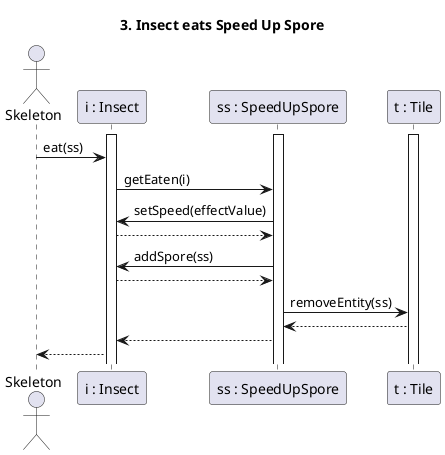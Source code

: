 @startuml Insect eating

title 3. Insect eats Speed Up Spore

actor "Skeleton" as PP
participant "i : Insect" as I
participant "ss : SpeedUpSpore" as Sp
participant "t : Tile" as T

activate I
activate T
activate Sp

PP -> I : eat(ss)
I -> Sp : getEaten(i)
Sp -> I : setSpeed(effectValue)
I --> Sp
Sp -> I : addSpore(ss)
I --> Sp

Sp -> T : removeEntity(ss)
T --> Sp
Sp --> I

I --> PP


@enduml